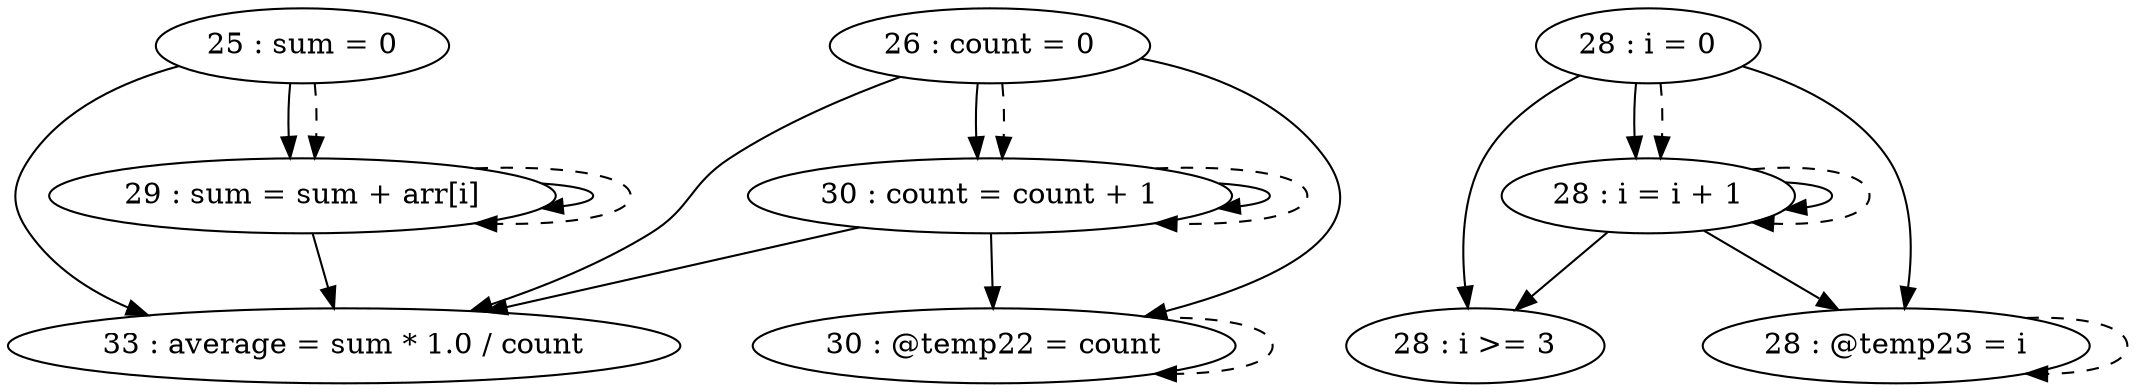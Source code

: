 digraph G {
"25 : sum = 0"
"25 : sum = 0" -> "33 : average = sum * 1.0 / count"
"25 : sum = 0" -> "29 : sum = sum + arr[i]"
"25 : sum = 0" -> "29 : sum = sum + arr[i]" [style=dashed]
"26 : count = 0"
"26 : count = 0" -> "33 : average = sum * 1.0 / count"
"26 : count = 0" -> "30 : count = count + 1"
"26 : count = 0" -> "30 : @temp22 = count"
"26 : count = 0" -> "30 : count = count + 1" [style=dashed]
"28 : i = 0"
"28 : i = 0" -> "28 : i >= 3"
"28 : i = 0" -> "28 : @temp23 = i"
"28 : i = 0" -> "28 : i = i + 1"
"28 : i = 0" -> "28 : i = i + 1" [style=dashed]
"28 : i >= 3"
"29 : sum = sum + arr[i]"
"29 : sum = sum + arr[i]" -> "33 : average = sum * 1.0 / count"
"29 : sum = sum + arr[i]" -> "29 : sum = sum + arr[i]"
"29 : sum = sum + arr[i]" -> "29 : sum = sum + arr[i]" [style=dashed]
"30 : @temp22 = count"
"30 : @temp22 = count" -> "30 : @temp22 = count" [style=dashed]
"30 : count = count + 1"
"30 : count = count + 1" -> "33 : average = sum * 1.0 / count"
"30 : count = count + 1" -> "30 : count = count + 1"
"30 : count = count + 1" -> "30 : @temp22 = count"
"30 : count = count + 1" -> "30 : count = count + 1" [style=dashed]
"28 : @temp23 = i"
"28 : @temp23 = i" -> "28 : @temp23 = i" [style=dashed]
"28 : i = i + 1"
"28 : i = i + 1" -> "28 : i >= 3"
"28 : i = i + 1" -> "28 : @temp23 = i"
"28 : i = i + 1" -> "28 : i = i + 1"
"28 : i = i + 1" -> "28 : i = i + 1" [style=dashed]
"33 : average = sum * 1.0 / count"
}